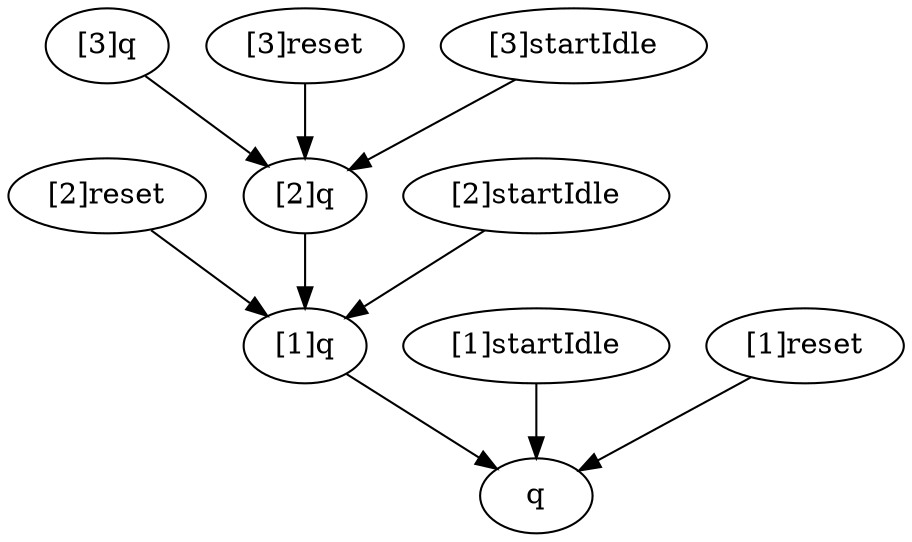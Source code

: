 strict digraph "" {
	"[2]reset"	[complexity=8,
		importance=8.16666666667,
		rank=1.02083333333];
	"[1]q"	[complexity=6,
		importance=2.66666666667,
		rank=0.444444444444];
	"[2]reset" -> "[1]q";
	q	[complexity=3,
		importance=0.666666666667,
		rank=0.222222222222];
	"[1]q" -> q;
	"[3]q"	[complexity=12,
		importance=26.6666666667,
		rank=2.22222222222];
	"[2]q"	[complexity=9,
		importance=8.66666666667,
		rank=0.962962962963];
	"[3]q" -> "[2]q";
	"[2]q" -> "[1]q";
	"[2]startIdle"	[complexity=8,
		importance=8.16666666667,
		rank=1.02083333333];
	"[2]startIdle" -> "[1]q";
	"[1]startIdle"	[complexity=5,
		importance=2.16666666667,
		rank=0.433333333333];
	"[1]startIdle" -> q;
	"[1]reset"	[complexity=5,
		importance=2.16666666667,
		rank=0.433333333333];
	"[1]reset" -> q;
	"[3]reset"	[complexity=11,
		importance=26.1666666667,
		rank=2.37878787879];
	"[3]reset" -> "[2]q";
	"[3]startIdle"	[complexity=11,
		importance=26.1666666667,
		rank=2.37878787879];
	"[3]startIdle" -> "[2]q";
}
